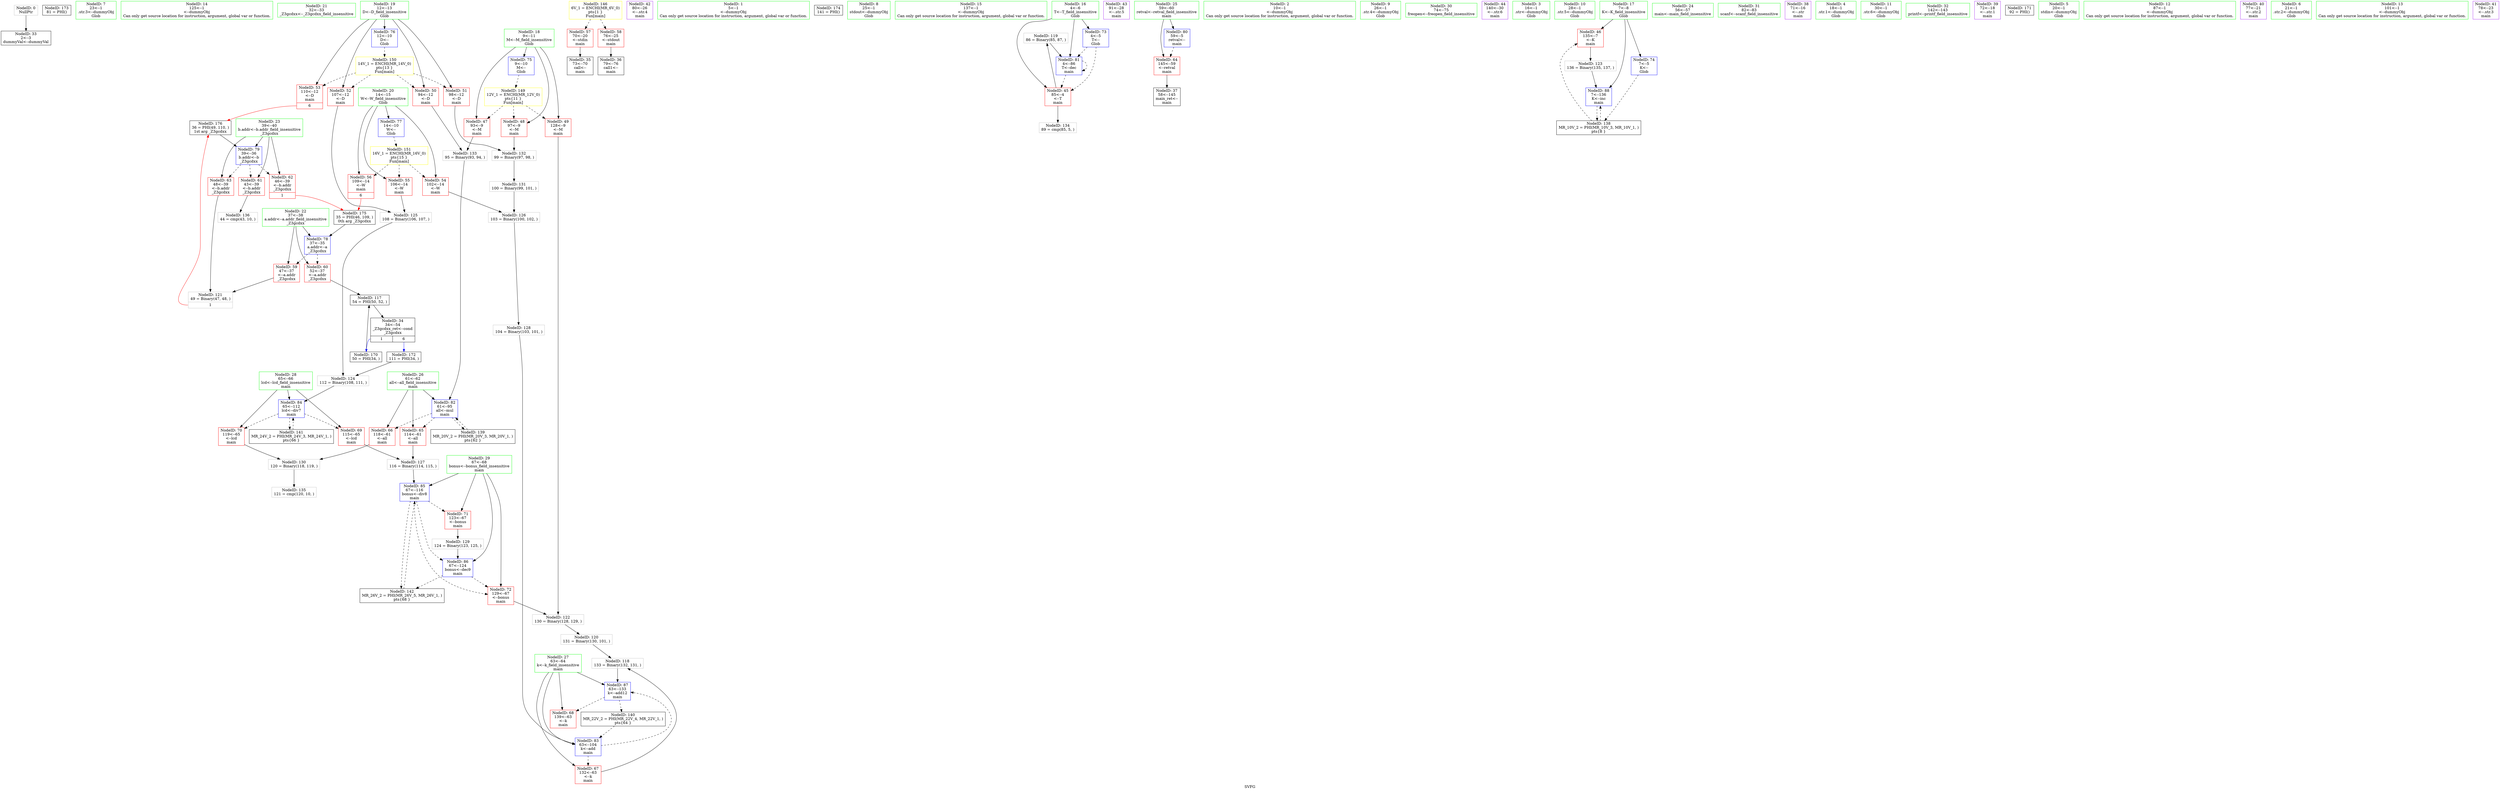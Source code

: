 digraph "SVFG" {
	label="SVFG";

	Node0x564d8dbae9b0 [shape=record,color=grey,label="{NodeID: 0\nNullPtr}"];
	Node0x564d8dbae9b0 -> Node0x564d8dbc4750[style=solid];
	Node0x564d8dbdc9b0 [shape=record,color=black,label="{NodeID: 173\n81 = PHI()\n}"];
	Node0x564d8dbc2880 [shape=record,color=green,label="{NodeID: 7\n23\<--1\n.str.3\<--dummyObj\nGlob }"];
	Node0x564d8dbc35a0 [shape=record,color=green,label="{NodeID: 14\n125\<--1\n\<--dummyObj\nCan only get source location for instruction, argument, global var or function.}"];
	Node0x564d8dbc3ca0 [shape=record,color=green,label="{NodeID: 21\n32\<--33\n_Z3gcdxx\<--_Z3gcdxx_field_insensitive\n}"];
	Node0x564d8dbc42b0 [shape=record,color=green,label="{NodeID: 28\n65\<--66\nlcd\<--lcd_field_insensitive\nmain\n}"];
	Node0x564d8dbc42b0 -> Node0x564d8dbc74e0[style=solid];
	Node0x564d8dbc42b0 -> Node0x564d8dbc75b0[style=solid];
	Node0x564d8dbc42b0 -> Node0x564d8dbc8200[style=solid];
	Node0x564d8dbcae80 [shape=record,color=grey,label="{NodeID: 118\n133 = Binary(132, 131, )\n}"];
	Node0x564d8dbcae80 -> Node0x564d8dbc8470[style=solid];
	Node0x564d8dbc4920 [shape=record,color=black,label="{NodeID: 35\n73\<--70\ncall\<--\nmain\n}"];
	Node0x564d8dbcb900 [shape=record,color=grey,label="{NodeID: 125\n108 = Binary(106, 107, )\n}"];
	Node0x564d8dbcb900 -> Node0x564d8dbcb780[style=solid];
	Node0x564d8dbc4ed0 [shape=record,color=purple,label="{NodeID: 42\n80\<--26\n\<--.str.4\nmain\n}"];
	Node0x564d8dbcc380 [shape=record,color=grey,label="{NodeID: 132\n99 = Binary(97, 98, )\n}"];
	Node0x564d8dbcc380 -> Node0x564d8dbcc200[style=solid];
	Node0x564d8dbc64a0 [shape=record,color=red,label="{NodeID: 49\n128\<--9\n\<--M\nmain\n}"];
	Node0x564d8dbc64a0 -> Node0x564d8dbcb480[style=solid];
	Node0x564d8dbd2420 [shape=record,color=black,label="{NodeID: 139\nMR_20V_2 = PHI(MR_20V_3, MR_20V_1, )\npts\{62 \}\n}"];
	Node0x564d8dbd2420 -> Node0x564d8dbc8060[style=dashed];
	Node0x564d8dbc6a50 [shape=record,color=red,label="{NodeID: 56\n109\<--14\n\<--W\nmain\n|{<s0>6}}"];
	Node0x564d8dbc6a50:s0 -> Node0x564d8dbdcb50[style=solid,color=red];
	Node0x564d8dbd4920 [shape=record,color=yellow,style=double,label="{NodeID: 146\n6V_1 = ENCHI(MR_6V_0)\npts\{1 \}\nFun[main]}"];
	Node0x564d8dbd4920 -> Node0x564d8dbc6b20[style=dashed];
	Node0x564d8dbd4920 -> Node0x564d8dbc6bf0[style=dashed];
	Node0x564d8dbc7000 [shape=record,color=red,label="{NodeID: 63\n48\<--39\n\<--b.addr\n_Z3gcdxx\n}"];
	Node0x564d8dbc7000 -> Node0x564d8dbcb300[style=solid];
	Node0x564d8dbc75b0 [shape=record,color=red,label="{NodeID: 70\n119\<--65\n\<--lcd\nmain\n}"];
	Node0x564d8dbc75b0 -> Node0x564d8dbcc080[style=solid];
	Node0x564d8dbc7c20 [shape=record,color=blue,label="{NodeID: 77\n14\<--10\nW\<--\nGlob }"];
	Node0x564d8dbc7c20 -> Node0x564d8dbd4db0[style=dashed];
	Node0x564d8dbc8200 [shape=record,color=blue,label="{NodeID: 84\n65\<--112\nlcd\<--div7\nmain\n}"];
	Node0x564d8dbc8200 -> Node0x564d8dbc74e0[style=dashed];
	Node0x564d8dbc8200 -> Node0x564d8dbc75b0[style=dashed];
	Node0x564d8dbc8200 -> Node0x564d8dbd2e20[style=dashed];
	Node0x564d8dbafb80 [shape=record,color=green,label="{NodeID: 1\n5\<--1\n\<--dummyObj\nCan only get source location for instruction, argument, global var or function.}"];
	Node0x564d8dbdca80 [shape=record,color=black,label="{NodeID: 174\n141 = PHI()\n}"];
	Node0x564d8dbc30c0 [shape=record,color=green,label="{NodeID: 8\n25\<--1\nstdout\<--dummyObj\nGlob }"];
	Node0x564d8dbc36a0 [shape=record,color=green,label="{NodeID: 15\n137\<--1\n\<--dummyObj\nCan only get source location for instruction, argument, global var or function.}"];
	Node0x564d8dbc3da0 [shape=record,color=green,label="{NodeID: 22\n37\<--38\na.addr\<--a.addr_field_insensitive\n_Z3gcdxx\n}"];
	Node0x564d8dbc3da0 -> Node0x564d8dbc6cc0[style=solid];
	Node0x564d8dbc3da0 -> Node0x564d8dbc6d90[style=solid];
	Node0x564d8dbc3da0 -> Node0x564d8dbc7d20[style=solid];
	Node0x564d8dbc4380 [shape=record,color=green,label="{NodeID: 29\n67\<--68\nbonus\<--bonus_field_insensitive\nmain\n}"];
	Node0x564d8dbc4380 -> Node0x564d8dbc7680[style=solid];
	Node0x564d8dbc4380 -> Node0x564d8dbc7750[style=solid];
	Node0x564d8dbc4380 -> Node0x564d8dbc82d0[style=solid];
	Node0x564d8dbc4380 -> Node0x564d8dbc83a0[style=solid];
	Node0x564d8dbcb000 [shape=record,color=grey,label="{NodeID: 119\n86 = Binary(85, 87, )\n}"];
	Node0x564d8dbcb000 -> Node0x564d8dbc7f90[style=solid];
	Node0x564d8dbc49f0 [shape=record,color=black,label="{NodeID: 36\n79\<--76\ncall1\<--\nmain\n}"];
	Node0x564d8dbcba80 [shape=record,color=grey,label="{NodeID: 126\n103 = Binary(100, 102, )\n}"];
	Node0x564d8dbcba80 -> Node0x564d8dbcbd80[style=solid];
	Node0x564d8dbc4fa0 [shape=record,color=purple,label="{NodeID: 43\n91\<--28\n\<--.str.5\nmain\n}"];
	Node0x564d8dbc5c00 [shape=record,color=grey,label="{NodeID: 133\n95 = Binary(93, 94, )\n}"];
	Node0x564d8dbc5c00 -> Node0x564d8dbc8060[style=solid];
	Node0x564d8dbc6570 [shape=record,color=red,label="{NodeID: 50\n94\<--12\n\<--D\nmain\n}"];
	Node0x564d8dbc6570 -> Node0x564d8dbc5c00[style=solid];
	Node0x564d8dbd2920 [shape=record,color=black,label="{NodeID: 140\nMR_22V_2 = PHI(MR_22V_4, MR_22V_1, )\npts\{64 \}\n}"];
	Node0x564d8dbd2920 -> Node0x564d8dbc8130[style=dashed];
	Node0x564d8dbc6b20 [shape=record,color=red,label="{NodeID: 57\n70\<--20\n\<--stdin\nmain\n}"];
	Node0x564d8dbc6b20 -> Node0x564d8dbc4920[style=solid];
	Node0x564d8dbc70d0 [shape=record,color=red,label="{NodeID: 64\n145\<--59\n\<--retval\nmain\n}"];
	Node0x564d8dbc70d0 -> Node0x564d8dbc4ac0[style=solid];
	Node0x564d8dbc7680 [shape=record,color=red,label="{NodeID: 71\n123\<--67\n\<--bonus\nmain\n}"];
	Node0x564d8dbc7680 -> Node0x564d8dbcbf00[style=solid];
	Node0x564d8dbc7d20 [shape=record,color=blue,label="{NodeID: 78\n37\<--35\na.addr\<--a\n_Z3gcdxx\n}"];
	Node0x564d8dbc7d20 -> Node0x564d8dbc6cc0[style=dashed];
	Node0x564d8dbc7d20 -> Node0x564d8dbc6d90[style=dashed];
	Node0x564d8dbc82d0 [shape=record,color=blue,label="{NodeID: 85\n67\<--116\nbonus\<--div8\nmain\n}"];
	Node0x564d8dbc82d0 -> Node0x564d8dbc7680[style=dashed];
	Node0x564d8dbc82d0 -> Node0x564d8dbc7750[style=dashed];
	Node0x564d8dbc82d0 -> Node0x564d8dbc83a0[style=dashed];
	Node0x564d8dbc82d0 -> Node0x564d8dbd3320[style=dashed];
	Node0x564d8dbc2390 [shape=record,color=green,label="{NodeID: 2\n10\<--1\n\<--dummyObj\nCan only get source location for instruction, argument, global var or function.}"];
	Node0x564d8dbdcb50 [shape=record,color=black,label="{NodeID: 175\n35 = PHI(46, 109, )\n0th arg _Z3gcdxx }"];
	Node0x564d8dbdcb50 -> Node0x564d8dbc7d20[style=solid];
	Node0x564d8dbc3150 [shape=record,color=green,label="{NodeID: 9\n26\<--1\n.str.4\<--dummyObj\nGlob }"];
	Node0x564d8dbc37a0 [shape=record,color=green,label="{NodeID: 16\n4\<--6\nT\<--T_field_insensitive\nGlob }"];
	Node0x564d8dbc37a0 -> Node0x564d8dbc5140[style=solid];
	Node0x564d8dbc37a0 -> Node0x564d8dbc7820[style=solid];
	Node0x564d8dbc37a0 -> Node0x564d8dbc7f90[style=solid];
	Node0x564d8dbc3e70 [shape=record,color=green,label="{NodeID: 23\n39\<--40\nb.addr\<--b.addr_field_insensitive\n_Z3gcdxx\n}"];
	Node0x564d8dbc3e70 -> Node0x564d8dbc6e60[style=solid];
	Node0x564d8dbc3e70 -> Node0x564d8dbc6f30[style=solid];
	Node0x564d8dbc3e70 -> Node0x564d8dbc7000[style=solid];
	Node0x564d8dbc3e70 -> Node0x564d8dbc7df0[style=solid];
	Node0x564d8dbc4450 [shape=record,color=green,label="{NodeID: 30\n74\<--75\nfreopen\<--freopen_field_insensitive\n}"];
	Node0x564d8dbcb180 [shape=record,color=grey,label="{NodeID: 120\n131 = Binary(130, 101, )\n}"];
	Node0x564d8dbcb180 -> Node0x564d8dbcae80[style=solid];
	Node0x564d8dbc4ac0 [shape=record,color=black,label="{NodeID: 37\n58\<--145\nmain_ret\<--\nmain\n}"];
	Node0x564d8dbcbc00 [shape=record,color=grey,label="{NodeID: 127\n116 = Binary(114, 115, )\n}"];
	Node0x564d8dbcbc00 -> Node0x564d8dbc82d0[style=solid];
	Node0x564d8dbc5070 [shape=record,color=purple,label="{NodeID: 44\n140\<--30\n\<--.str.6\nmain\n}"];
	Node0x564d8dbc5d80 [shape=record,color=grey,label="{NodeID: 134\n89 = cmp(85, 5, )\n}"];
	Node0x564d8dbc6640 [shape=record,color=red,label="{NodeID: 51\n98\<--12\n\<--D\nmain\n}"];
	Node0x564d8dbc6640 -> Node0x564d8dbcc380[style=solid];
	Node0x564d8dbd2e20 [shape=record,color=black,label="{NodeID: 141\nMR_24V_2 = PHI(MR_24V_3, MR_24V_1, )\npts\{66 \}\n}"];
	Node0x564d8dbd2e20 -> Node0x564d8dbc8200[style=dashed];
	Node0x564d8dbc6bf0 [shape=record,color=red,label="{NodeID: 58\n76\<--25\n\<--stdout\nmain\n}"];
	Node0x564d8dbc6bf0 -> Node0x564d8dbc49f0[style=solid];
	Node0x564d8dbc71a0 [shape=record,color=red,label="{NodeID: 65\n114\<--61\n\<--all\nmain\n}"];
	Node0x564d8dbc71a0 -> Node0x564d8dbcbc00[style=solid];
	Node0x564d8dbc7750 [shape=record,color=red,label="{NodeID: 72\n129\<--67\n\<--bonus\nmain\n}"];
	Node0x564d8dbc7750 -> Node0x564d8dbcb480[style=solid];
	Node0x564d8dbc7df0 [shape=record,color=blue,label="{NodeID: 79\n39\<--36\nb.addr\<--b\n_Z3gcdxx\n}"];
	Node0x564d8dbc7df0 -> Node0x564d8dbc6e60[style=dashed];
	Node0x564d8dbc7df0 -> Node0x564d8dbc6f30[style=dashed];
	Node0x564d8dbc7df0 -> Node0x564d8dbc7000[style=dashed];
	Node0x564d8dbc83a0 [shape=record,color=blue,label="{NodeID: 86\n67\<--124\nbonus\<--dec9\nmain\n}"];
	Node0x564d8dbc83a0 -> Node0x564d8dbc7750[style=dashed];
	Node0x564d8dbc83a0 -> Node0x564d8dbd3320[style=dashed];
	Node0x564d8dbc2420 [shape=record,color=green,label="{NodeID: 3\n16\<--1\n.str\<--dummyObj\nGlob }"];
	Node0x564d8dbdcdc0 [shape=record,color=black,label="{NodeID: 176\n36 = PHI(49, 110, )\n1st arg _Z3gcdxx }"];
	Node0x564d8dbdcdc0 -> Node0x564d8dbc7df0[style=solid];
	Node0x564d8dbc31e0 [shape=record,color=green,label="{NodeID: 10\n28\<--1\n.str.5\<--dummyObj\nGlob }"];
	Node0x564d8dbc38a0 [shape=record,color=green,label="{NodeID: 17\n7\<--8\nK\<--K_field_insensitive\nGlob }"];
	Node0x564d8dbc38a0 -> Node0x564d8dbc5210[style=solid];
	Node0x564d8dbc38a0 -> Node0x564d8dbc7920[style=solid];
	Node0x564d8dbc38a0 -> Node0x564d8dbc8540[style=solid];
	Node0x564d8dbc3f40 [shape=record,color=green,label="{NodeID: 24\n56\<--57\nmain\<--main_field_insensitive\n}"];
	Node0x564d8dbc4550 [shape=record,color=green,label="{NodeID: 31\n82\<--83\nscanf\<--scanf_field_insensitive\n}"];
	Node0x564d8dbcb300 [shape=record,color=grey,label="{NodeID: 121\n49 = Binary(47, 48, )\n|{<s0>1}}"];
	Node0x564d8dbcb300:s0 -> Node0x564d8dbdcdc0[style=solid,color=red];
	Node0x564d8dbc4b90 [shape=record,color=purple,label="{NodeID: 38\n71\<--16\n\<--.str\nmain\n}"];
	Node0x564d8dbcbd80 [shape=record,color=grey,label="{NodeID: 128\n104 = Binary(103, 101, )\n}"];
	Node0x564d8dbcbd80 -> Node0x564d8dbc8130[style=solid];
	Node0x564d8dbc5140 [shape=record,color=red,label="{NodeID: 45\n85\<--4\n\<--T\nmain\n}"];
	Node0x564d8dbc5140 -> Node0x564d8dbcb000[style=solid];
	Node0x564d8dbc5140 -> Node0x564d8dbc5d80[style=solid];
	Node0x564d8dbc5f00 [shape=record,color=grey,label="{NodeID: 135\n121 = cmp(120, 10, )\n}"];
	Node0x564d8dbc6710 [shape=record,color=red,label="{NodeID: 52\n107\<--12\n\<--D\nmain\n}"];
	Node0x564d8dbc6710 -> Node0x564d8dbcb900[style=solid];
	Node0x564d8dbd3320 [shape=record,color=black,label="{NodeID: 142\nMR_26V_2 = PHI(MR_26V_5, MR_26V_1, )\npts\{68 \}\n}"];
	Node0x564d8dbd3320 -> Node0x564d8dbc82d0[style=dashed];
	Node0x564d8dbc6cc0 [shape=record,color=red,label="{NodeID: 59\n47\<--37\n\<--a.addr\n_Z3gcdxx\n}"];
	Node0x564d8dbc6cc0 -> Node0x564d8dbcb300[style=solid];
	Node0x564d8dbd4bf0 [shape=record,color=yellow,style=double,label="{NodeID: 149\n12V_1 = ENCHI(MR_12V_0)\npts\{11 \}\nFun[main]}"];
	Node0x564d8dbd4bf0 -> Node0x564d8dbc52e0[style=dashed];
	Node0x564d8dbd4bf0 -> Node0x564d8dbc63d0[style=dashed];
	Node0x564d8dbd4bf0 -> Node0x564d8dbc64a0[style=dashed];
	Node0x564d8dbc7270 [shape=record,color=red,label="{NodeID: 66\n118\<--61\n\<--all\nmain\n}"];
	Node0x564d8dbc7270 -> Node0x564d8dbcc080[style=solid];
	Node0x564d8dbc7820 [shape=record,color=blue,label="{NodeID: 73\n4\<--5\nT\<--\nGlob }"];
	Node0x564d8dbc7820 -> Node0x564d8dbc5140[style=dashed];
	Node0x564d8dbc7820 -> Node0x564d8dbc7f90[style=dashed];
	Node0x564d8dbc7ec0 [shape=record,color=blue,label="{NodeID: 80\n59\<--5\nretval\<--\nmain\n}"];
	Node0x564d8dbc7ec0 -> Node0x564d8dbc70d0[style=dashed];
	Node0x564d8dbdc150 [shape=record,color=black,label="{NodeID: 170\n50 = PHI(34, )\n}"];
	Node0x564d8dbdc150 -> Node0x564d8dbca8e0[style=solid];
	Node0x564d8dbc8470 [shape=record,color=blue,label="{NodeID: 87\n63\<--133\nk\<--add12\nmain\n}"];
	Node0x564d8dbc8470 -> Node0x564d8dbc7410[style=dashed];
	Node0x564d8dbc8470 -> Node0x564d8dbd2920[style=dashed];
	Node0x564d8dbc26d0 [shape=record,color=green,label="{NodeID: 4\n18\<--1\n.str.1\<--dummyObj\nGlob }"];
	Node0x564d8dbc32a0 [shape=record,color=green,label="{NodeID: 11\n30\<--1\n.str.6\<--dummyObj\nGlob }"];
	Node0x564d8dbc39a0 [shape=record,color=green,label="{NodeID: 18\n9\<--11\nM\<--M_field_insensitive\nGlob }"];
	Node0x564d8dbc39a0 -> Node0x564d8dbc52e0[style=solid];
	Node0x564d8dbc39a0 -> Node0x564d8dbc63d0[style=solid];
	Node0x564d8dbc39a0 -> Node0x564d8dbc64a0[style=solid];
	Node0x564d8dbc39a0 -> Node0x564d8dbc7a20[style=solid];
	Node0x564d8dbc4040 [shape=record,color=green,label="{NodeID: 25\n59\<--60\nretval\<--retval_field_insensitive\nmain\n}"];
	Node0x564d8dbc4040 -> Node0x564d8dbc70d0[style=solid];
	Node0x564d8dbc4040 -> Node0x564d8dbc7ec0[style=solid];
	Node0x564d8dbc4650 [shape=record,color=green,label="{NodeID: 32\n142\<--143\nprintf\<--printf_field_insensitive\n}"];
	Node0x564d8dbcb480 [shape=record,color=grey,label="{NodeID: 122\n130 = Binary(128, 129, )\n}"];
	Node0x564d8dbcb480 -> Node0x564d8dbcb180[style=solid];
	Node0x564d8dbc4c60 [shape=record,color=purple,label="{NodeID: 39\n72\<--18\n\<--.str.1\nmain\n}"];
	Node0x564d8dbcbf00 [shape=record,color=grey,label="{NodeID: 129\n124 = Binary(123, 125, )\n}"];
	Node0x564d8dbcbf00 -> Node0x564d8dbc83a0[style=solid];
	Node0x564d8dbc5210 [shape=record,color=red,label="{NodeID: 46\n135\<--7\n\<--K\nmain\n}"];
	Node0x564d8dbc5210 -> Node0x564d8dbcb600[style=solid];
	Node0x564d8dbc6080 [shape=record,color=grey,label="{NodeID: 136\n44 = cmp(43, 10, )\n}"];
	Node0x564d8dbc67e0 [shape=record,color=red,label="{NodeID: 53\n110\<--12\n\<--D\nmain\n|{<s0>6}}"];
	Node0x564d8dbc67e0:s0 -> Node0x564d8dbdcdc0[style=solid,color=red];
	Node0x564d8dbc6d90 [shape=record,color=red,label="{NodeID: 60\n52\<--37\n\<--a.addr\n_Z3gcdxx\n}"];
	Node0x564d8dbc6d90 -> Node0x564d8dbca8e0[style=solid];
	Node0x564d8dbd4cd0 [shape=record,color=yellow,style=double,label="{NodeID: 150\n14V_1 = ENCHI(MR_14V_0)\npts\{13 \}\nFun[main]}"];
	Node0x564d8dbd4cd0 -> Node0x564d8dbc6570[style=dashed];
	Node0x564d8dbd4cd0 -> Node0x564d8dbc6640[style=dashed];
	Node0x564d8dbd4cd0 -> Node0x564d8dbc6710[style=dashed];
	Node0x564d8dbd4cd0 -> Node0x564d8dbc67e0[style=dashed];
	Node0x564d8dbc7340 [shape=record,color=red,label="{NodeID: 67\n132\<--63\n\<--k\nmain\n}"];
	Node0x564d8dbc7340 -> Node0x564d8dbcae80[style=solid];
	Node0x564d8dbc7920 [shape=record,color=blue,label="{NodeID: 74\n7\<--5\nK\<--\nGlob }"];
	Node0x564d8dbc7920 -> Node0x564d8dbd1f20[style=dashed];
	Node0x564d8dbc7f90 [shape=record,color=blue,label="{NodeID: 81\n4\<--86\nT\<--dec\nmain\n}"];
	Node0x564d8dbc7f90 -> Node0x564d8dbc5140[style=dashed];
	Node0x564d8dbc7f90 -> Node0x564d8dbc7f90[style=dashed];
	Node0x564d8dbdc340 [shape=record,color=black,label="{NodeID: 171\n92 = PHI()\n}"];
	Node0x564d8dbc8540 [shape=record,color=blue,label="{NodeID: 88\n7\<--136\nK\<--inc\nmain\n}"];
	Node0x564d8dbc8540 -> Node0x564d8dbd1f20[style=dashed];
	Node0x564d8dbc2760 [shape=record,color=green,label="{NodeID: 5\n20\<--1\nstdin\<--dummyObj\nGlob }"];
	Node0x564d8dbc33a0 [shape=record,color=green,label="{NodeID: 12\n87\<--1\n\<--dummyObj\nCan only get source location for instruction, argument, global var or function.}"];
	Node0x564d8dbc3aa0 [shape=record,color=green,label="{NodeID: 19\n12\<--13\nD\<--D_field_insensitive\nGlob }"];
	Node0x564d8dbc3aa0 -> Node0x564d8dbc6570[style=solid];
	Node0x564d8dbc3aa0 -> Node0x564d8dbc6640[style=solid];
	Node0x564d8dbc3aa0 -> Node0x564d8dbc6710[style=solid];
	Node0x564d8dbc3aa0 -> Node0x564d8dbc67e0[style=solid];
	Node0x564d8dbc3aa0 -> Node0x564d8dbc7b20[style=solid];
	Node0x564d8dbc4110 [shape=record,color=green,label="{NodeID: 26\n61\<--62\nall\<--all_field_insensitive\nmain\n}"];
	Node0x564d8dbc4110 -> Node0x564d8dbc71a0[style=solid];
	Node0x564d8dbc4110 -> Node0x564d8dbc7270[style=solid];
	Node0x564d8dbc4110 -> Node0x564d8dbc8060[style=solid];
	Node0x564d8dbc4750 [shape=record,color=black,label="{NodeID: 33\n2\<--3\ndummyVal\<--dummyVal\n}"];
	Node0x564d8dbcb600 [shape=record,color=grey,label="{NodeID: 123\n136 = Binary(135, 137, )\n}"];
	Node0x564d8dbcb600 -> Node0x564d8dbc8540[style=solid];
	Node0x564d8dbc4d30 [shape=record,color=purple,label="{NodeID: 40\n77\<--21\n\<--.str.2\nmain\n}"];
	Node0x564d8dbcc080 [shape=record,color=grey,label="{NodeID: 130\n120 = Binary(118, 119, )\n}"];
	Node0x564d8dbcc080 -> Node0x564d8dbc5f00[style=solid];
	Node0x564d8dbc52e0 [shape=record,color=red,label="{NodeID: 47\n93\<--9\n\<--M\nmain\n}"];
	Node0x564d8dbc52e0 -> Node0x564d8dbc5c00[style=solid];
	Node0x564d8dbc68b0 [shape=record,color=red,label="{NodeID: 54\n102\<--14\n\<--W\nmain\n}"];
	Node0x564d8dbc68b0 -> Node0x564d8dbcba80[style=solid];
	Node0x564d8dbc6e60 [shape=record,color=red,label="{NodeID: 61\n43\<--39\n\<--b.addr\n_Z3gcdxx\n}"];
	Node0x564d8dbc6e60 -> Node0x564d8dbc6080[style=solid];
	Node0x564d8dbd4db0 [shape=record,color=yellow,style=double,label="{NodeID: 151\n16V_1 = ENCHI(MR_16V_0)\npts\{15 \}\nFun[main]}"];
	Node0x564d8dbd4db0 -> Node0x564d8dbc68b0[style=dashed];
	Node0x564d8dbd4db0 -> Node0x564d8dbc6980[style=dashed];
	Node0x564d8dbd4db0 -> Node0x564d8dbc6a50[style=dashed];
	Node0x564d8dbc7410 [shape=record,color=red,label="{NodeID: 68\n139\<--63\n\<--k\nmain\n}"];
	Node0x564d8dbc7a20 [shape=record,color=blue,label="{NodeID: 75\n9\<--10\nM\<--\nGlob }"];
	Node0x564d8dbc7a20 -> Node0x564d8dbd4bf0[style=dashed];
	Node0x564d8dbc8060 [shape=record,color=blue,label="{NodeID: 82\n61\<--95\nall\<--mul\nmain\n}"];
	Node0x564d8dbc8060 -> Node0x564d8dbc71a0[style=dashed];
	Node0x564d8dbc8060 -> Node0x564d8dbc7270[style=dashed];
	Node0x564d8dbc8060 -> Node0x564d8dbd2420[style=dashed];
	Node0x564d8dbdc880 [shape=record,color=black,label="{NodeID: 172\n111 = PHI(34, )\n}"];
	Node0x564d8dbdc880 -> Node0x564d8dbcb780[style=solid];
	Node0x564d8dbc27f0 [shape=record,color=green,label="{NodeID: 6\n21\<--1\n.str.2\<--dummyObj\nGlob }"];
	Node0x564d8dbc34a0 [shape=record,color=green,label="{NodeID: 13\n101\<--1\n\<--dummyObj\nCan only get source location for instruction, argument, global var or function.}"];
	Node0x564d8dbc3ba0 [shape=record,color=green,label="{NodeID: 20\n14\<--15\nW\<--W_field_insensitive\nGlob }"];
	Node0x564d8dbc3ba0 -> Node0x564d8dbc68b0[style=solid];
	Node0x564d8dbc3ba0 -> Node0x564d8dbc6980[style=solid];
	Node0x564d8dbc3ba0 -> Node0x564d8dbc6a50[style=solid];
	Node0x564d8dbc3ba0 -> Node0x564d8dbc7c20[style=solid];
	Node0x564d8dbc41e0 [shape=record,color=green,label="{NodeID: 27\n63\<--64\nk\<--k_field_insensitive\nmain\n}"];
	Node0x564d8dbc41e0 -> Node0x564d8dbc7340[style=solid];
	Node0x564d8dbc41e0 -> Node0x564d8dbc7410[style=solid];
	Node0x564d8dbc41e0 -> Node0x564d8dbc8130[style=solid];
	Node0x564d8dbc41e0 -> Node0x564d8dbc8470[style=solid];
	Node0x564d8dbca8e0 [shape=record,color=black,label="{NodeID: 117\n54 = PHI(50, 52, )\n}"];
	Node0x564d8dbca8e0 -> Node0x564d8dbc4850[style=solid];
	Node0x564d8dbc4850 [shape=record,color=black,label="{NodeID: 34\n34\<--54\n_Z3gcdxx_ret\<--cond\n_Z3gcdxx\n|{<s0>1|<s1>6}}"];
	Node0x564d8dbc4850:s0 -> Node0x564d8dbdc150[style=solid,color=blue];
	Node0x564d8dbc4850:s1 -> Node0x564d8dbdc880[style=solid,color=blue];
	Node0x564d8dbcb780 [shape=record,color=grey,label="{NodeID: 124\n112 = Binary(108, 111, )\n}"];
	Node0x564d8dbcb780 -> Node0x564d8dbc8200[style=solid];
	Node0x564d8dbc4e00 [shape=record,color=purple,label="{NodeID: 41\n78\<--23\n\<--.str.3\nmain\n}"];
	Node0x564d8dbcc200 [shape=record,color=grey,label="{NodeID: 131\n100 = Binary(99, 101, )\n}"];
	Node0x564d8dbcc200 -> Node0x564d8dbcba80[style=solid];
	Node0x564d8dbc63d0 [shape=record,color=red,label="{NodeID: 48\n97\<--9\n\<--M\nmain\n}"];
	Node0x564d8dbc63d0 -> Node0x564d8dbcc380[style=solid];
	Node0x564d8dbd1f20 [shape=record,color=black,label="{NodeID: 138\nMR_10V_2 = PHI(MR_10V_3, MR_10V_1, )\npts\{8 \}\n}"];
	Node0x564d8dbd1f20 -> Node0x564d8dbc5210[style=dashed];
	Node0x564d8dbd1f20 -> Node0x564d8dbc8540[style=dashed];
	Node0x564d8dbc6980 [shape=record,color=red,label="{NodeID: 55\n106\<--14\n\<--W\nmain\n}"];
	Node0x564d8dbc6980 -> Node0x564d8dbcb900[style=solid];
	Node0x564d8dbc6f30 [shape=record,color=red,label="{NodeID: 62\n46\<--39\n\<--b.addr\n_Z3gcdxx\n|{<s0>1}}"];
	Node0x564d8dbc6f30:s0 -> Node0x564d8dbdcb50[style=solid,color=red];
	Node0x564d8dbc74e0 [shape=record,color=red,label="{NodeID: 69\n115\<--65\n\<--lcd\nmain\n}"];
	Node0x564d8dbc74e0 -> Node0x564d8dbcbc00[style=solid];
	Node0x564d8dbc7b20 [shape=record,color=blue,label="{NodeID: 76\n12\<--10\nD\<--\nGlob }"];
	Node0x564d8dbc7b20 -> Node0x564d8dbd4cd0[style=dashed];
	Node0x564d8dbc8130 [shape=record,color=blue,label="{NodeID: 83\n63\<--104\nk\<--add\nmain\n}"];
	Node0x564d8dbc8130 -> Node0x564d8dbc7340[style=dashed];
	Node0x564d8dbc8130 -> Node0x564d8dbc8470[style=dashed];
}
